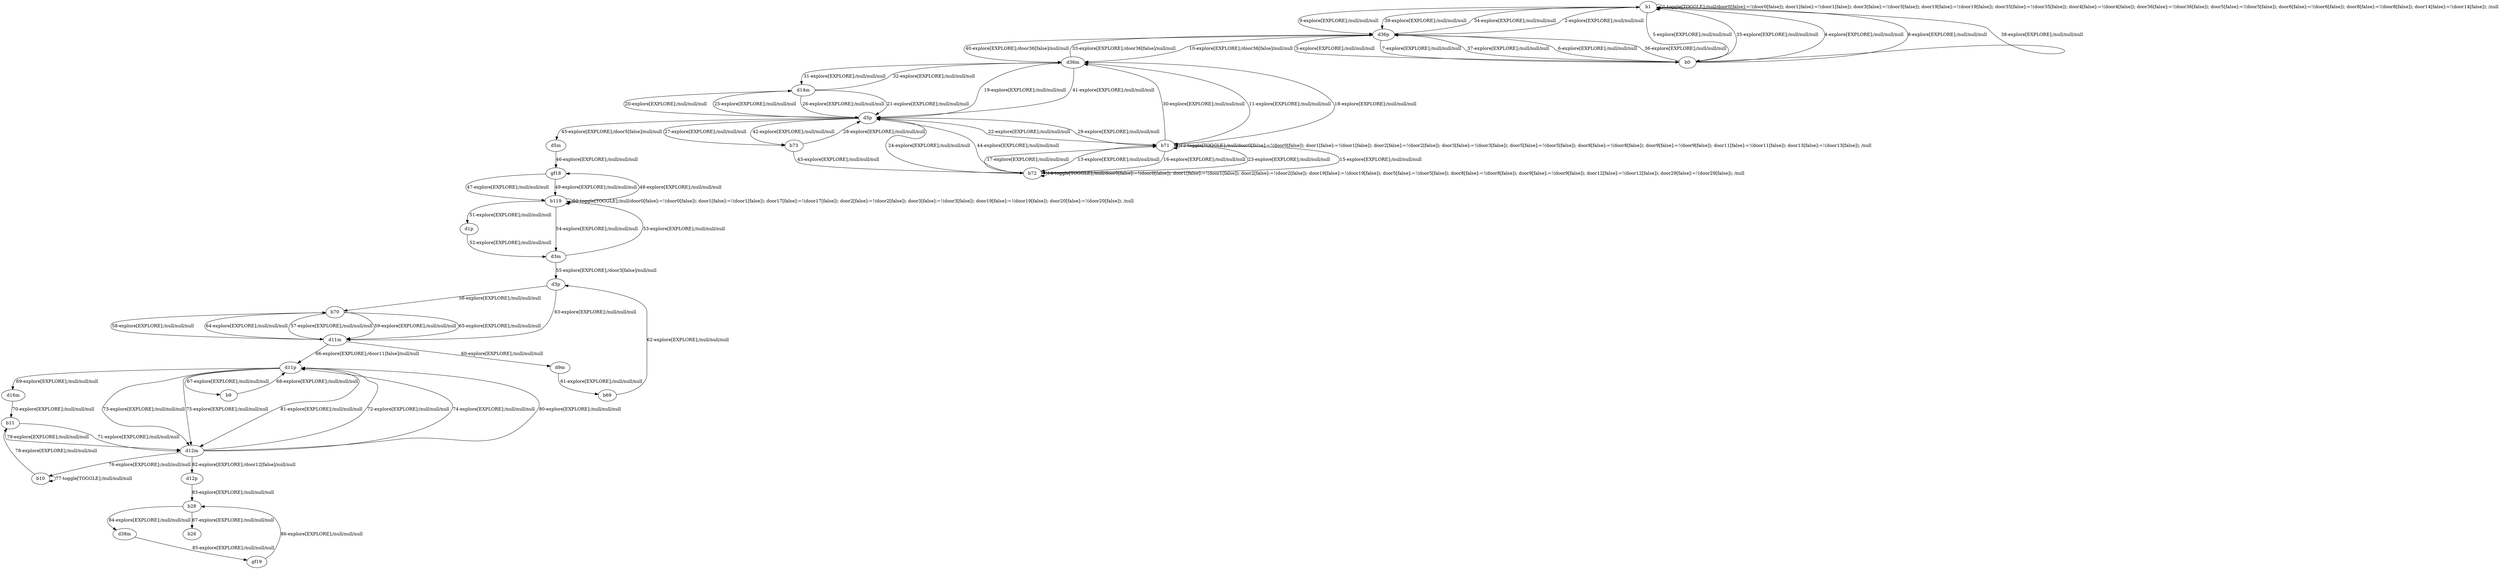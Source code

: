 # Total number of goals covered by this test: 2
# b28 --> b26
# gf19 --> b28

digraph g {
"b1" -> "b1" [label = "1-toggle[TOGGLE];/null/door0[false]:=!(door0[false]); door1[false]:=!(door1[false]); door3[false]:=!(door3[false]); door19[false]:=!(door19[false]); door35[false]:=!(door35[false]); door4[false]:=!(door4[false]); door36[false]:=!(door36[false]); door5[false]:=!(door5[false]); door6[false]:=!(door6[false]); door8[false]:=!(door8[false]); door14[false]:=!(door14[false]); /null"];
"b1" -> "d36p" [label = "2-explore[EXPLORE];/null/null/null"];
"d36p" -> "b0" [label = "3-explore[EXPLORE];/null/null/null"];
"b0" -> "b1" [label = "4-explore[EXPLORE];/null/null/null"];
"b1" -> "b0" [label = "5-explore[EXPLORE];/null/null/null"];
"b0" -> "d36p" [label = "6-explore[EXPLORE];/null/null/null"];
"d36p" -> "b0" [label = "7-explore[EXPLORE];/null/null/null"];
"b0" -> "b1" [label = "8-explore[EXPLORE];/null/null/null"];
"b1" -> "d36p" [label = "9-explore[EXPLORE];/null/null/null"];
"d36p" -> "d36m" [label = "10-explore[EXPLORE];/door36[false]/null/null"];
"d36m" -> "b71" [label = "11-explore[EXPLORE];/null/null/null"];
"b71" -> "b71" [label = "12-toggle[TOGGLE];/null/door0[false]:=!(door0[false]); door1[false]:=!(door1[false]); door2[false]:=!(door2[false]); door3[false]:=!(door3[false]); door5[false]:=!(door5[false]); door8[false]:=!(door8[false]); door9[false]:=!(door9[false]); door11[false]:=!(door11[false]); door13[false]:=!(door13[false]); /null"];
"b71" -> "b72" [label = "13-explore[EXPLORE];/null/null/null"];
"b72" -> "b72" [label = "14-toggle[TOGGLE];/null/door0[false]:=!(door0[false]); door1[false]:=!(door1[false]); door2[false]:=!(door2[false]); door19[false]:=!(door19[false]); door5[false]:=!(door5[false]); door8[false]:=!(door8[false]); door9[false]:=!(door9[false]); door12[false]:=!(door12[false]); door29[false]:=!(door29[false]); /null"];
"b72" -> "b71" [label = "15-explore[EXPLORE];/null/null/null"];
"b71" -> "b72" [label = "16-explore[EXPLORE];/null/null/null"];
"b72" -> "b71" [label = "17-explore[EXPLORE];/null/null/null"];
"b71" -> "d36m" [label = "18-explore[EXPLORE];/null/null/null"];
"d36m" -> "d5p" [label = "19-explore[EXPLORE];/null/null/null"];
"d5p" -> "d14m" [label = "20-explore[EXPLORE];/null/null/null"];
"d14m" -> "d5p" [label = "21-explore[EXPLORE];/null/null/null"];
"d5p" -> "b71" [label = "22-explore[EXPLORE];/null/null/null"];
"b71" -> "b72" [label = "23-explore[EXPLORE];/null/null/null"];
"b72" -> "d5p" [label = "24-explore[EXPLORE];/null/null/null"];
"d5p" -> "d14m" [label = "25-explore[EXPLORE];/null/null/null"];
"d14m" -> "d5p" [label = "26-explore[EXPLORE];/null/null/null"];
"d5p" -> "b73" [label = "27-explore[EXPLORE];/null/null/null"];
"b73" -> "d5p" [label = "28-explore[EXPLORE];/null/null/null"];
"d5p" -> "b71" [label = "29-explore[EXPLORE];/null/null/null"];
"b71" -> "d36m" [label = "30-explore[EXPLORE];/null/null/null"];
"d36m" -> "d14m" [label = "31-explore[EXPLORE];/null/null/null"];
"d14m" -> "d36m" [label = "32-explore[EXPLORE];/null/null/null"];
"d36m" -> "d36p" [label = "33-explore[EXPLORE];/door36[false]/null/null"];
"d36p" -> "b1" [label = "34-explore[EXPLORE];/null/null/null"];
"b1" -> "b0" [label = "35-explore[EXPLORE];/null/null/null"];
"b0" -> "d36p" [label = "36-explore[EXPLORE];/null/null/null"];
"d36p" -> "b0" [label = "37-explore[EXPLORE];/null/null/null"];
"b0" -> "b1" [label = "38-explore[EXPLORE];/null/null/null"];
"b1" -> "d36p" [label = "39-explore[EXPLORE];/null/null/null"];
"d36p" -> "d36m" [label = "40-explore[EXPLORE];/door36[false]/null/null"];
"d36m" -> "d5p" [label = "41-explore[EXPLORE];/null/null/null"];
"d5p" -> "b73" [label = "42-explore[EXPLORE];/null/null/null"];
"b73" -> "b72" [label = "43-explore[EXPLORE];/null/null/null"];
"b72" -> "d5p" [label = "44-explore[EXPLORE];/null/null/null"];
"d5p" -> "d5m" [label = "45-explore[EXPLORE];/door5[false]/null/null"];
"d5m" -> "gf18" [label = "46-explore[EXPLORE];/null/null/null"];
"gf18" -> "b119" [label = "47-explore[EXPLORE];/null/null/null"];
"b119" -> "gf18" [label = "48-explore[EXPLORE];/null/null/null"];
"gf18" -> "b119" [label = "49-explore[EXPLORE];/null/null/null"];
"b119" -> "b119" [label = "50-toggle[TOGGLE];/null/door0[false]:=!(door0[false]); door1[false]:=!(door1[false]); door17[false]:=!(door17[false]); door2[false]:=!(door2[false]); door3[false]:=!(door3[false]); door19[false]:=!(door19[false]); door20[false]:=!(door20[false]); /null"];
"b119" -> "d1p" [label = "51-explore[EXPLORE];/null/null/null"];
"d1p" -> "d3m" [label = "52-explore[EXPLORE];/null/null/null"];
"d3m" -> "b119" [label = "53-explore[EXPLORE];/null/null/null"];
"b119" -> "d3m" [label = "54-explore[EXPLORE];/null/null/null"];
"d3m" -> "d3p" [label = "55-explore[EXPLORE];/door3[false]/null/null"];
"d3p" -> "b70" [label = "56-explore[EXPLORE];/null/null/null"];
"b70" -> "d11m" [label = "57-explore[EXPLORE];/null/null/null"];
"d11m" -> "b70" [label = "58-explore[EXPLORE];/null/null/null"];
"b70" -> "d11m" [label = "59-explore[EXPLORE];/null/null/null"];
"d11m" -> "d9m" [label = "60-explore[EXPLORE];/null/null/null"];
"d9m" -> "b69" [label = "61-explore[EXPLORE];/null/null/null"];
"b69" -> "d3p" [label = "62-explore[EXPLORE];/null/null/null"];
"d3p" -> "d11m" [label = "63-explore[EXPLORE];/null/null/null"];
"d11m" -> "b70" [label = "64-explore[EXPLORE];/null/null/null"];
"b70" -> "d11m" [label = "65-explore[EXPLORE];/null/null/null"];
"d11m" -> "d11p" [label = "66-explore[EXPLORE];/door11[false]/null/null"];
"d11p" -> "b9" [label = "67-explore[EXPLORE];/null/null/null"];
"b9" -> "d11p" [label = "68-explore[EXPLORE];/null/null/null"];
"d11p" -> "d16m" [label = "69-explore[EXPLORE];/null/null/null"];
"d16m" -> "b11" [label = "70-explore[EXPLORE];/null/null/null"];
"b11" -> "d12m" [label = "71-explore[EXPLORE];/null/null/null"];
"d12m" -> "d11p" [label = "72-explore[EXPLORE];/null/null/null"];
"d11p" -> "d12m" [label = "73-explore[EXPLORE];/null/null/null"];
"d12m" -> "d11p" [label = "74-explore[EXPLORE];/null/null/null"];
"d11p" -> "d12m" [label = "75-explore[EXPLORE];/null/null/null"];
"d12m" -> "b10" [label = "76-explore[EXPLORE];/null/null/null"];
"b10" -> "b10" [label = "77-toggle[TOGGLE];/null/null/null"];
"b10" -> "b11" [label = "78-explore[EXPLORE];/null/null/null"];
"b11" -> "d12m" [label = "79-explore[EXPLORE];/null/null/null"];
"d12m" -> "d11p" [label = "80-explore[EXPLORE];/null/null/null"];
"d11p" -> "d12m" [label = "81-explore[EXPLORE];/null/null/null"];
"d12m" -> "d12p" [label = "82-explore[EXPLORE];/door12[false]/null/null"];
"d12p" -> "b28" [label = "83-explore[EXPLORE];/null/null/null"];
"b28" -> "d38m" [label = "84-explore[EXPLORE];/null/null/null"];
"d38m" -> "gf19" [label = "85-explore[EXPLORE];/null/null/null"];
"gf19" -> "b28" [label = "86-explore[EXPLORE];/null/null/null"];
"b28" -> "b26" [label = "87-explore[EXPLORE];/null/null/null"];
}